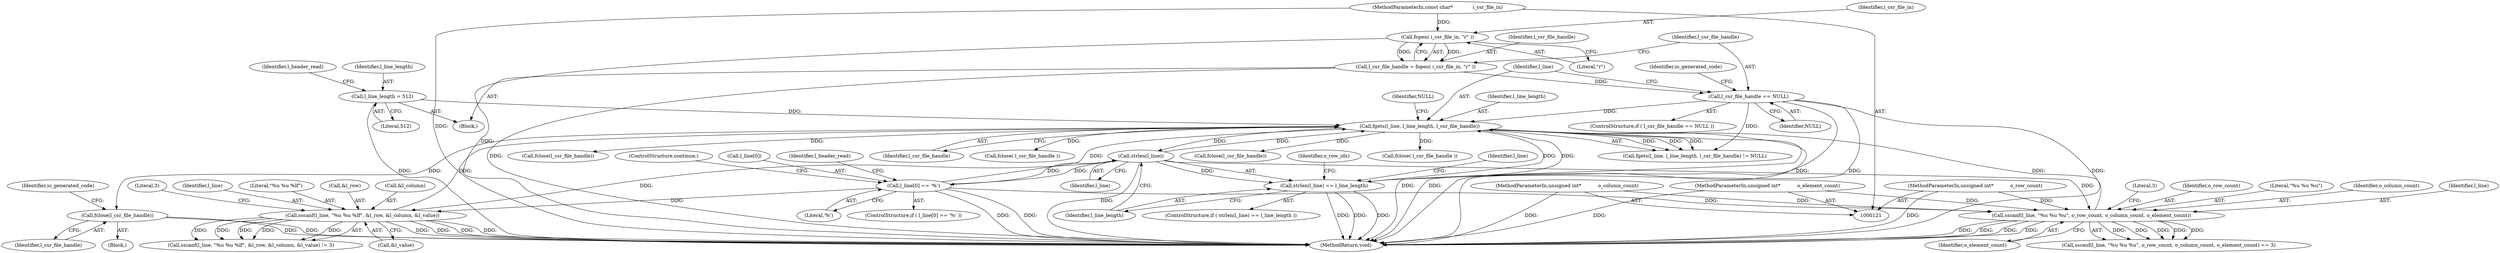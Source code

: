 digraph "1_libxsmm_151481489192e6d1997f8bde52c5c425ea41741d_2@API" {
"1000200" [label="(Call,fclose(l_csr_file_handle))"];
"1000165" [label="(Call,fgets(l_line, l_line_length, l_csr_file_handle))"];
"1000419" [label="(Call,sscanf(l_line, \"%u %u %lf\", &l_row, &l_column, &l_value))"];
"1000207" [label="(Call,l_line[0] == '%')"];
"1000173" [label="(Call,strlen(l_line))"];
"1000223" [label="(Call,sscanf(l_line, \"%u %u %u\", o_row_count, o_column_count, o_element_count))"];
"1000127" [label="(MethodParameterIn,unsigned int*           o_row_count)"];
"1000128" [label="(MethodParameterIn,unsigned int*           o_column_count)"];
"1000129" [label="(MethodParameterIn,unsigned int*           o_element_count)"];
"1000133" [label="(Call,l_line_length = 512)"];
"1000172" [label="(Call,strlen(l_line) == l_line_length)"];
"1000155" [label="(Call,l_csr_file_handle == NULL)"];
"1000149" [label="(Call,l_csr_file_handle = fopen( i_csr_file_in, \"r\" ))"];
"1000151" [label="(Call,fopen( i_csr_file_in, \"r\" ))"];
"1000123" [label="(MethodParameterIn,const char*             i_csr_file_in)"];
"1000561" [label="(MethodReturn,void)"];
"1000226" [label="(Identifier,o_row_count)"];
"1000206" [label="(ControlStructure,if ( l_line[0] == '%' ))"];
"1000130" [label="(Block,)"];
"1000418" [label="(Call,sscanf(l_line, \"%u %u %lf\", &l_row, &l_column, &l_value) != 3)"];
"1000453" [label="(Call,fclose(l_csr_file_handle))"];
"1000179" [label="(Identifier,o_row_idx)"];
"1000223" [label="(Call,sscanf(l_line, \"%u %u %u\", o_row_count, o_column_count, o_element_count))"];
"1000421" [label="(Literal,\"%u %u %lf\")"];
"1000157" [label="(Identifier,NULL)"];
"1000151" [label="(Call,fopen( i_csr_file_in, \"r\" ))"];
"1000167" [label="(Identifier,l_line_length)"];
"1000166" [label="(Identifier,l_line)"];
"1000225" [label="(Literal,\"%u %u %u\")"];
"1000127" [label="(MethodParameterIn,unsigned int*           o_row_count)"];
"1000426" [label="(Call,&l_value)"];
"1000174" [label="(Identifier,l_line)"];
"1000133" [label="(Call,l_line_length = 512)"];
"1000207" [label="(Call,l_line[0] == '%')"];
"1000213" [label="(ControlStructure,continue;)"];
"1000422" [label="(Call,&l_row)"];
"1000135" [label="(Literal,512)"];
"1000173" [label="(Call,strlen(l_line))"];
"1000129" [label="(MethodParameterIn,unsigned int*           o_element_count)"];
"1000424" [label="(Call,&l_column)"];
"1000428" [label="(Literal,3)"];
"1000123" [label="(MethodParameterIn,const char*             i_csr_file_in)"];
"1000208" [label="(Call,l_line[0])"];
"1000176" [label="(Block,)"];
"1000168" [label="(Identifier,l_csr_file_handle)"];
"1000419" [label="(Call,sscanf(l_line, \"%u %u %lf\", &l_row, &l_column, &l_value))"];
"1000156" [label="(Identifier,l_csr_file_handle)"];
"1000211" [label="(Literal,'%')"];
"1000150" [label="(Identifier,l_csr_file_handle)"];
"1000152" [label="(Identifier,i_csr_file_in)"];
"1000227" [label="(Identifier,o_column_count)"];
"1000200" [label="(Call,fclose(l_csr_file_handle))"];
"1000128" [label="(MethodParameterIn,unsigned int*           o_column_count)"];
"1000165" [label="(Call,fgets(l_line, l_line_length, l_csr_file_handle))"];
"1000400" [label="(Call,fclose( l_csr_file_handle ))"];
"1000149" [label="(Call,l_csr_file_handle = fopen( i_csr_file_in, \"r\" ))"];
"1000175" [label="(Identifier,l_line_length)"];
"1000172" [label="(Call,strlen(l_line) == l_line_length)"];
"1000222" [label="(Call,sscanf(l_line, \"%u %u %u\", o_row_count, o_column_count, o_element_count) == 3)"];
"1000224" [label="(Identifier,l_line)"];
"1000228" [label="(Identifier,o_element_count)"];
"1000218" [label="(Identifier,l_header_read)"];
"1000201" [label="(Identifier,l_csr_file_handle)"];
"1000321" [label="(Call,fclose(l_csr_file_handle))"];
"1000203" [label="(Identifier,io_generated_code)"];
"1000134" [label="(Identifier,l_line_length)"];
"1000209" [label="(Identifier,l_line)"];
"1000155" [label="(Call,l_csr_file_handle == NULL)"];
"1000139" [label="(Identifier,l_header_read)"];
"1000169" [label="(Identifier,NULL)"];
"1000164" [label="(Call,fgets(l_line, l_line_length, l_csr_file_handle) != NULL)"];
"1000171" [label="(ControlStructure,if ( strlen(l_line) == l_line_length ))"];
"1000154" [label="(ControlStructure,if ( l_csr_file_handle == NULL ))"];
"1000160" [label="(Identifier,io_generated_code)"];
"1000229" [label="(Literal,3)"];
"1000153" [label="(Literal,\"r\")"];
"1000490" [label="(Call,fclose( l_csr_file_handle ))"];
"1000420" [label="(Identifier,l_line)"];
"1000200" -> "1000176"  [label="AST: "];
"1000200" -> "1000201"  [label="CFG: "];
"1000201" -> "1000200"  [label="AST: "];
"1000203" -> "1000200"  [label="CFG: "];
"1000200" -> "1000561"  [label="DDG: "];
"1000200" -> "1000561"  [label="DDG: "];
"1000165" -> "1000200"  [label="DDG: "];
"1000165" -> "1000164"  [label="AST: "];
"1000165" -> "1000168"  [label="CFG: "];
"1000166" -> "1000165"  [label="AST: "];
"1000167" -> "1000165"  [label="AST: "];
"1000168" -> "1000165"  [label="AST: "];
"1000169" -> "1000165"  [label="CFG: "];
"1000165" -> "1000561"  [label="DDG: "];
"1000165" -> "1000561"  [label="DDG: "];
"1000165" -> "1000164"  [label="DDG: "];
"1000165" -> "1000164"  [label="DDG: "];
"1000165" -> "1000164"  [label="DDG: "];
"1000419" -> "1000165"  [label="DDG: "];
"1000207" -> "1000165"  [label="DDG: "];
"1000173" -> "1000165"  [label="DDG: "];
"1000223" -> "1000165"  [label="DDG: "];
"1000133" -> "1000165"  [label="DDG: "];
"1000172" -> "1000165"  [label="DDG: "];
"1000155" -> "1000165"  [label="DDG: "];
"1000165" -> "1000173"  [label="DDG: "];
"1000165" -> "1000172"  [label="DDG: "];
"1000165" -> "1000321"  [label="DDG: "];
"1000165" -> "1000400"  [label="DDG: "];
"1000165" -> "1000453"  [label="DDG: "];
"1000165" -> "1000490"  [label="DDG: "];
"1000419" -> "1000418"  [label="AST: "];
"1000419" -> "1000426"  [label="CFG: "];
"1000420" -> "1000419"  [label="AST: "];
"1000421" -> "1000419"  [label="AST: "];
"1000422" -> "1000419"  [label="AST: "];
"1000424" -> "1000419"  [label="AST: "];
"1000426" -> "1000419"  [label="AST: "];
"1000428" -> "1000419"  [label="CFG: "];
"1000419" -> "1000561"  [label="DDG: "];
"1000419" -> "1000561"  [label="DDG: "];
"1000419" -> "1000561"  [label="DDG: "];
"1000419" -> "1000561"  [label="DDG: "];
"1000419" -> "1000418"  [label="DDG: "];
"1000419" -> "1000418"  [label="DDG: "];
"1000419" -> "1000418"  [label="DDG: "];
"1000419" -> "1000418"  [label="DDG: "];
"1000419" -> "1000418"  [label="DDG: "];
"1000207" -> "1000419"  [label="DDG: "];
"1000173" -> "1000419"  [label="DDG: "];
"1000207" -> "1000206"  [label="AST: "];
"1000207" -> "1000211"  [label="CFG: "];
"1000208" -> "1000207"  [label="AST: "];
"1000211" -> "1000207"  [label="AST: "];
"1000213" -> "1000207"  [label="CFG: "];
"1000218" -> "1000207"  [label="CFG: "];
"1000207" -> "1000561"  [label="DDG: "];
"1000207" -> "1000561"  [label="DDG: "];
"1000207" -> "1000173"  [label="DDG: "];
"1000173" -> "1000207"  [label="DDG: "];
"1000207" -> "1000223"  [label="DDG: "];
"1000173" -> "1000172"  [label="AST: "];
"1000173" -> "1000174"  [label="CFG: "];
"1000174" -> "1000173"  [label="AST: "];
"1000175" -> "1000173"  [label="CFG: "];
"1000173" -> "1000561"  [label="DDG: "];
"1000173" -> "1000172"  [label="DDG: "];
"1000173" -> "1000223"  [label="DDG: "];
"1000223" -> "1000222"  [label="AST: "];
"1000223" -> "1000228"  [label="CFG: "];
"1000224" -> "1000223"  [label="AST: "];
"1000225" -> "1000223"  [label="AST: "];
"1000226" -> "1000223"  [label="AST: "];
"1000227" -> "1000223"  [label="AST: "];
"1000228" -> "1000223"  [label="AST: "];
"1000229" -> "1000223"  [label="CFG: "];
"1000223" -> "1000561"  [label="DDG: "];
"1000223" -> "1000561"  [label="DDG: "];
"1000223" -> "1000561"  [label="DDG: "];
"1000223" -> "1000561"  [label="DDG: "];
"1000223" -> "1000222"  [label="DDG: "];
"1000223" -> "1000222"  [label="DDG: "];
"1000223" -> "1000222"  [label="DDG: "];
"1000223" -> "1000222"  [label="DDG: "];
"1000223" -> "1000222"  [label="DDG: "];
"1000127" -> "1000223"  [label="DDG: "];
"1000128" -> "1000223"  [label="DDG: "];
"1000129" -> "1000223"  [label="DDG: "];
"1000127" -> "1000121"  [label="AST: "];
"1000127" -> "1000561"  [label="DDG: "];
"1000128" -> "1000121"  [label="AST: "];
"1000128" -> "1000561"  [label="DDG: "];
"1000129" -> "1000121"  [label="AST: "];
"1000129" -> "1000561"  [label="DDG: "];
"1000133" -> "1000130"  [label="AST: "];
"1000133" -> "1000135"  [label="CFG: "];
"1000134" -> "1000133"  [label="AST: "];
"1000135" -> "1000133"  [label="AST: "];
"1000139" -> "1000133"  [label="CFG: "];
"1000133" -> "1000561"  [label="DDG: "];
"1000172" -> "1000171"  [label="AST: "];
"1000172" -> "1000175"  [label="CFG: "];
"1000175" -> "1000172"  [label="AST: "];
"1000179" -> "1000172"  [label="CFG: "];
"1000209" -> "1000172"  [label="CFG: "];
"1000172" -> "1000561"  [label="DDG: "];
"1000172" -> "1000561"  [label="DDG: "];
"1000172" -> "1000561"  [label="DDG: "];
"1000155" -> "1000154"  [label="AST: "];
"1000155" -> "1000157"  [label="CFG: "];
"1000156" -> "1000155"  [label="AST: "];
"1000157" -> "1000155"  [label="AST: "];
"1000160" -> "1000155"  [label="CFG: "];
"1000166" -> "1000155"  [label="CFG: "];
"1000155" -> "1000561"  [label="DDG: "];
"1000155" -> "1000561"  [label="DDG: "];
"1000155" -> "1000561"  [label="DDG: "];
"1000149" -> "1000155"  [label="DDG: "];
"1000155" -> "1000164"  [label="DDG: "];
"1000149" -> "1000130"  [label="AST: "];
"1000149" -> "1000151"  [label="CFG: "];
"1000150" -> "1000149"  [label="AST: "];
"1000151" -> "1000149"  [label="AST: "];
"1000156" -> "1000149"  [label="CFG: "];
"1000149" -> "1000561"  [label="DDG: "];
"1000151" -> "1000149"  [label="DDG: "];
"1000151" -> "1000149"  [label="DDG: "];
"1000151" -> "1000153"  [label="CFG: "];
"1000152" -> "1000151"  [label="AST: "];
"1000153" -> "1000151"  [label="AST: "];
"1000151" -> "1000561"  [label="DDG: "];
"1000123" -> "1000151"  [label="DDG: "];
"1000123" -> "1000121"  [label="AST: "];
"1000123" -> "1000561"  [label="DDG: "];
}
